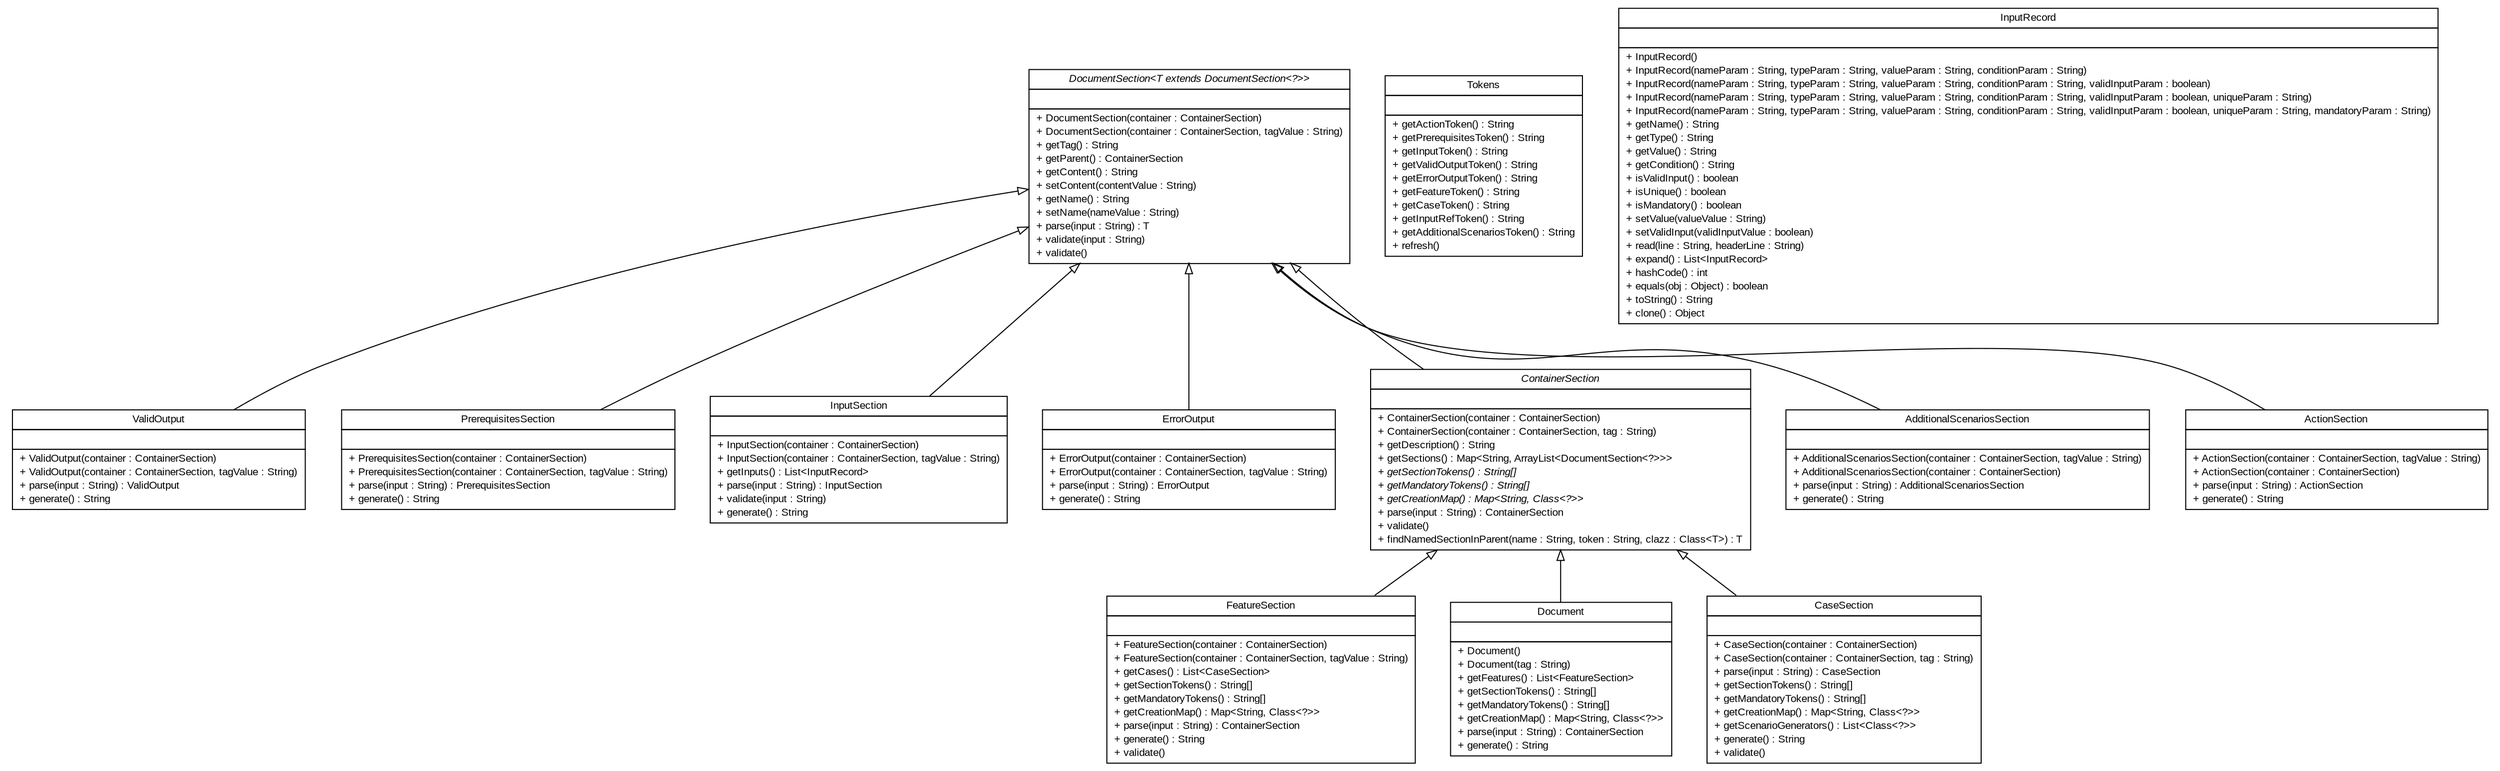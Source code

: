 #!/usr/local/bin/dot
#
# Class diagram 
# Generated by UMLGraph version R5_6 (http://www.umlgraph.org/)
#

digraph G {
	edge [fontname="arial",fontsize=10,labelfontname="arial",labelfontsize=10];
	node [fontname="arial",fontsize=10,shape=plaintext];
	nodesep=0.25;
	ranksep=0.5;
	// com.github.mkolisnyk.aerial.document.ValidOutput
	c545 [label=<<table title="com.github.mkolisnyk.aerial.document.ValidOutput" border="0" cellborder="1" cellspacing="0" cellpadding="2" port="p" href="./ValidOutput.html">
		<tr><td><table border="0" cellspacing="0" cellpadding="1">
<tr><td align="center" balign="center"> ValidOutput </td></tr>
		</table></td></tr>
		<tr><td><table border="0" cellspacing="0" cellpadding="1">
<tr><td align="left" balign="left">  </td></tr>
		</table></td></tr>
		<tr><td><table border="0" cellspacing="0" cellpadding="1">
<tr><td align="left" balign="left"> + ValidOutput(container : ContainerSection) </td></tr>
<tr><td align="left" balign="left"> + ValidOutput(container : ContainerSection, tagValue : String) </td></tr>
<tr><td align="left" balign="left"> + parse(input : String) : ValidOutput </td></tr>
<tr><td align="left" balign="left"> + generate() : String </td></tr>
		</table></td></tr>
		</table>>, URL="./ValidOutput.html", fontname="arial", fontcolor="black", fontsize=10.0];
	// com.github.mkolisnyk.aerial.document.Tokens
	c546 [label=<<table title="com.github.mkolisnyk.aerial.document.Tokens" border="0" cellborder="1" cellspacing="0" cellpadding="2" port="p" href="./Tokens.html">
		<tr><td><table border="0" cellspacing="0" cellpadding="1">
<tr><td align="center" balign="center"> Tokens </td></tr>
		</table></td></tr>
		<tr><td><table border="0" cellspacing="0" cellpadding="1">
<tr><td align="left" balign="left">  </td></tr>
		</table></td></tr>
		<tr><td><table border="0" cellspacing="0" cellpadding="1">
<tr><td align="left" balign="left"> + getActionToken() : String </td></tr>
<tr><td align="left" balign="left"> + getPrerequisitesToken() : String </td></tr>
<tr><td align="left" balign="left"> + getInputToken() : String </td></tr>
<tr><td align="left" balign="left"> + getValidOutputToken() : String </td></tr>
<tr><td align="left" balign="left"> + getErrorOutputToken() : String </td></tr>
<tr><td align="left" balign="left"> + getFeatureToken() : String </td></tr>
<tr><td align="left" balign="left"> + getCaseToken() : String </td></tr>
<tr><td align="left" balign="left"> + getInputRefToken() : String </td></tr>
<tr><td align="left" balign="left"> + getAdditionalScenariosToken() : String </td></tr>
<tr><td align="left" balign="left"> + refresh() </td></tr>
		</table></td></tr>
		</table>>, URL="./Tokens.html", fontname="arial", fontcolor="black", fontsize=10.0];
	// com.github.mkolisnyk.aerial.document.PrerequisitesSection
	c547 [label=<<table title="com.github.mkolisnyk.aerial.document.PrerequisitesSection" border="0" cellborder="1" cellspacing="0" cellpadding="2" port="p" href="./PrerequisitesSection.html">
		<tr><td><table border="0" cellspacing="0" cellpadding="1">
<tr><td align="center" balign="center"> PrerequisitesSection </td></tr>
		</table></td></tr>
		<tr><td><table border="0" cellspacing="0" cellpadding="1">
<tr><td align="left" balign="left">  </td></tr>
		</table></td></tr>
		<tr><td><table border="0" cellspacing="0" cellpadding="1">
<tr><td align="left" balign="left"> + PrerequisitesSection(container : ContainerSection) </td></tr>
<tr><td align="left" balign="left"> + PrerequisitesSection(container : ContainerSection, tagValue : String) </td></tr>
<tr><td align="left" balign="left"> + parse(input : String) : PrerequisitesSection </td></tr>
<tr><td align="left" balign="left"> + generate() : String </td></tr>
		</table></td></tr>
		</table>>, URL="./PrerequisitesSection.html", fontname="arial", fontcolor="black", fontsize=10.0];
	// com.github.mkolisnyk.aerial.document.InputSection
	c548 [label=<<table title="com.github.mkolisnyk.aerial.document.InputSection" border="0" cellborder="1" cellspacing="0" cellpadding="2" port="p" href="./InputSection.html">
		<tr><td><table border="0" cellspacing="0" cellpadding="1">
<tr><td align="center" balign="center"> InputSection </td></tr>
		</table></td></tr>
		<tr><td><table border="0" cellspacing="0" cellpadding="1">
<tr><td align="left" balign="left">  </td></tr>
		</table></td></tr>
		<tr><td><table border="0" cellspacing="0" cellpadding="1">
<tr><td align="left" balign="left"> + InputSection(container : ContainerSection) </td></tr>
<tr><td align="left" balign="left"> + InputSection(container : ContainerSection, tagValue : String) </td></tr>
<tr><td align="left" balign="left"> + getInputs() : List&lt;InputRecord&gt; </td></tr>
<tr><td align="left" balign="left"> + parse(input : String) : InputSection </td></tr>
<tr><td align="left" balign="left"> + validate(input : String) </td></tr>
<tr><td align="left" balign="left"> + generate() : String </td></tr>
		</table></td></tr>
		</table>>, URL="./InputSection.html", fontname="arial", fontcolor="black", fontsize=10.0];
	// com.github.mkolisnyk.aerial.document.InputRecord
	c549 [label=<<table title="com.github.mkolisnyk.aerial.document.InputRecord" border="0" cellborder="1" cellspacing="0" cellpadding="2" port="p" href="./InputRecord.html">
		<tr><td><table border="0" cellspacing="0" cellpadding="1">
<tr><td align="center" balign="center"> InputRecord </td></tr>
		</table></td></tr>
		<tr><td><table border="0" cellspacing="0" cellpadding="1">
<tr><td align="left" balign="left">  </td></tr>
		</table></td></tr>
		<tr><td><table border="0" cellspacing="0" cellpadding="1">
<tr><td align="left" balign="left"> + InputRecord() </td></tr>
<tr><td align="left" balign="left"> + InputRecord(nameParam : String, typeParam : String, valueParam : String, conditionParam : String) </td></tr>
<tr><td align="left" balign="left"> + InputRecord(nameParam : String, typeParam : String, valueParam : String, conditionParam : String, validInputParam : boolean) </td></tr>
<tr><td align="left" balign="left"> + InputRecord(nameParam : String, typeParam : String, valueParam : String, conditionParam : String, validInputParam : boolean, uniqueParam : String) </td></tr>
<tr><td align="left" balign="left"> + InputRecord(nameParam : String, typeParam : String, valueParam : String, conditionParam : String, validInputParam : boolean, uniqueParam : String, mandatoryParam : String) </td></tr>
<tr><td align="left" balign="left"> + getName() : String </td></tr>
<tr><td align="left" balign="left"> + getType() : String </td></tr>
<tr><td align="left" balign="left"> + getValue() : String </td></tr>
<tr><td align="left" balign="left"> + getCondition() : String </td></tr>
<tr><td align="left" balign="left"> + isValidInput() : boolean </td></tr>
<tr><td align="left" balign="left"> + isUnique() : boolean </td></tr>
<tr><td align="left" balign="left"> + isMandatory() : boolean </td></tr>
<tr><td align="left" balign="left"> + setValue(valueValue : String) </td></tr>
<tr><td align="left" balign="left"> + setValidInput(validInputValue : boolean) </td></tr>
<tr><td align="left" balign="left"> + read(line : String, headerLine : String) </td></tr>
<tr><td align="left" balign="left"> + expand() : List&lt;InputRecord&gt; </td></tr>
<tr><td align="left" balign="left"> + hashCode() : int </td></tr>
<tr><td align="left" balign="left"> + equals(obj : Object) : boolean </td></tr>
<tr><td align="left" balign="left"> + toString() : String </td></tr>
<tr><td align="left" balign="left"> + clone() : Object </td></tr>
		</table></td></tr>
		</table>>, URL="./InputRecord.html", fontname="arial", fontcolor="black", fontsize=10.0];
	// com.github.mkolisnyk.aerial.document.FeatureSection
	c550 [label=<<table title="com.github.mkolisnyk.aerial.document.FeatureSection" border="0" cellborder="1" cellspacing="0" cellpadding="2" port="p" href="./FeatureSection.html">
		<tr><td><table border="0" cellspacing="0" cellpadding="1">
<tr><td align="center" balign="center"> FeatureSection </td></tr>
		</table></td></tr>
		<tr><td><table border="0" cellspacing="0" cellpadding="1">
<tr><td align="left" balign="left">  </td></tr>
		</table></td></tr>
		<tr><td><table border="0" cellspacing="0" cellpadding="1">
<tr><td align="left" balign="left"> + FeatureSection(container : ContainerSection) </td></tr>
<tr><td align="left" balign="left"> + FeatureSection(container : ContainerSection, tagValue : String) </td></tr>
<tr><td align="left" balign="left"> + getCases() : List&lt;CaseSection&gt; </td></tr>
<tr><td align="left" balign="left"> + getSectionTokens() : String[] </td></tr>
<tr><td align="left" balign="left"> + getMandatoryTokens() : String[] </td></tr>
<tr><td align="left" balign="left"> + getCreationMap() : Map&lt;String, Class&lt;?&gt;&gt; </td></tr>
<tr><td align="left" balign="left"> + parse(input : String) : ContainerSection </td></tr>
<tr><td align="left" balign="left"> + generate() : String </td></tr>
<tr><td align="left" balign="left"> + validate() </td></tr>
		</table></td></tr>
		</table>>, URL="./FeatureSection.html", fontname="arial", fontcolor="black", fontsize=10.0];
	// com.github.mkolisnyk.aerial.document.ErrorOutput
	c551 [label=<<table title="com.github.mkolisnyk.aerial.document.ErrorOutput" border="0" cellborder="1" cellspacing="0" cellpadding="2" port="p" href="./ErrorOutput.html">
		<tr><td><table border="0" cellspacing="0" cellpadding="1">
<tr><td align="center" balign="center"> ErrorOutput </td></tr>
		</table></td></tr>
		<tr><td><table border="0" cellspacing="0" cellpadding="1">
<tr><td align="left" balign="left">  </td></tr>
		</table></td></tr>
		<tr><td><table border="0" cellspacing="0" cellpadding="1">
<tr><td align="left" balign="left"> + ErrorOutput(container : ContainerSection) </td></tr>
<tr><td align="left" balign="left"> + ErrorOutput(container : ContainerSection, tagValue : String) </td></tr>
<tr><td align="left" balign="left"> + parse(input : String) : ErrorOutput </td></tr>
<tr><td align="left" balign="left"> + generate() : String </td></tr>
		</table></td></tr>
		</table>>, URL="./ErrorOutput.html", fontname="arial", fontcolor="black", fontsize=10.0];
	// com.github.mkolisnyk.aerial.document.DocumentSection<T extends com.github.mkolisnyk.aerial.document.DocumentSection<?>>
	c552 [label=<<table title="com.github.mkolisnyk.aerial.document.DocumentSection" border="0" cellborder="1" cellspacing="0" cellpadding="2" port="p" href="./DocumentSection.html">
		<tr><td><table border="0" cellspacing="0" cellpadding="1">
<tr><td align="center" balign="center"><font face="arial italic"> DocumentSection&lt;T extends DocumentSection&lt;?&gt;&gt; </font></td></tr>
		</table></td></tr>
		<tr><td><table border="0" cellspacing="0" cellpadding="1">
<tr><td align="left" balign="left">  </td></tr>
		</table></td></tr>
		<tr><td><table border="0" cellspacing="0" cellpadding="1">
<tr><td align="left" balign="left"> + DocumentSection(container : ContainerSection) </td></tr>
<tr><td align="left" balign="left"> + DocumentSection(container : ContainerSection, tagValue : String) </td></tr>
<tr><td align="left" balign="left"> + getTag() : String </td></tr>
<tr><td align="left" balign="left"> + getParent() : ContainerSection </td></tr>
<tr><td align="left" balign="left"> + getContent() : String </td></tr>
<tr><td align="left" balign="left"> + setContent(contentValue : String) </td></tr>
<tr><td align="left" balign="left"> + getName() : String </td></tr>
<tr><td align="left" balign="left"> + setName(nameValue : String) </td></tr>
<tr><td align="left" balign="left"> + parse(input : String) : T </td></tr>
<tr><td align="left" balign="left"> + validate(input : String) </td></tr>
<tr><td align="left" balign="left"> + validate() </td></tr>
		</table></td></tr>
		</table>>, URL="./DocumentSection.html", fontname="arial", fontcolor="black", fontsize=10.0];
	// com.github.mkolisnyk.aerial.document.Document
	c553 [label=<<table title="com.github.mkolisnyk.aerial.document.Document" border="0" cellborder="1" cellspacing="0" cellpadding="2" port="p" href="./Document.html">
		<tr><td><table border="0" cellspacing="0" cellpadding="1">
<tr><td align="center" balign="center"> Document </td></tr>
		</table></td></tr>
		<tr><td><table border="0" cellspacing="0" cellpadding="1">
<tr><td align="left" balign="left">  </td></tr>
		</table></td></tr>
		<tr><td><table border="0" cellspacing="0" cellpadding="1">
<tr><td align="left" balign="left"> + Document() </td></tr>
<tr><td align="left" balign="left"> + Document(tag : String) </td></tr>
<tr><td align="left" balign="left"> + getFeatures() : List&lt;FeatureSection&gt; </td></tr>
<tr><td align="left" balign="left"> + getSectionTokens() : String[] </td></tr>
<tr><td align="left" balign="left"> + getMandatoryTokens() : String[] </td></tr>
<tr><td align="left" balign="left"> + getCreationMap() : Map&lt;String, Class&lt;?&gt;&gt; </td></tr>
<tr><td align="left" balign="left"> + parse(input : String) : ContainerSection </td></tr>
<tr><td align="left" balign="left"> + generate() : String </td></tr>
		</table></td></tr>
		</table>>, URL="./Document.html", fontname="arial", fontcolor="black", fontsize=10.0];
	// com.github.mkolisnyk.aerial.document.ContainerSection
	c554 [label=<<table title="com.github.mkolisnyk.aerial.document.ContainerSection" border="0" cellborder="1" cellspacing="0" cellpadding="2" port="p" href="./ContainerSection.html">
		<tr><td><table border="0" cellspacing="0" cellpadding="1">
<tr><td align="center" balign="center"><font face="arial italic"> ContainerSection </font></td></tr>
		</table></td></tr>
		<tr><td><table border="0" cellspacing="0" cellpadding="1">
<tr><td align="left" balign="left">  </td></tr>
		</table></td></tr>
		<tr><td><table border="0" cellspacing="0" cellpadding="1">
<tr><td align="left" balign="left"> + ContainerSection(container : ContainerSection) </td></tr>
<tr><td align="left" balign="left"> + ContainerSection(container : ContainerSection, tag : String) </td></tr>
<tr><td align="left" balign="left"> + getDescription() : String </td></tr>
<tr><td align="left" balign="left"> + getSections() : Map&lt;String, ArrayList&lt;DocumentSection&lt;?&gt;&gt;&gt; </td></tr>
<tr><td align="left" balign="left"><font face="arial italic" point-size="10.0"> + getSectionTokens() : String[] </font></td></tr>
<tr><td align="left" balign="left"><font face="arial italic" point-size="10.0"> + getMandatoryTokens() : String[] </font></td></tr>
<tr><td align="left" balign="left"><font face="arial italic" point-size="10.0"> + getCreationMap() : Map&lt;String, Class&lt;?&gt;&gt; </font></td></tr>
<tr><td align="left" balign="left"> + parse(input : String) : ContainerSection </td></tr>
<tr><td align="left" balign="left"> + validate() </td></tr>
<tr><td align="left" balign="left"> + findNamedSectionInParent(name : String, token : String, clazz : Class&lt;T&gt;) : T </td></tr>
		</table></td></tr>
		</table>>, URL="./ContainerSection.html", fontname="arial", fontcolor="black", fontsize=10.0];
	// com.github.mkolisnyk.aerial.document.CaseSection
	c555 [label=<<table title="com.github.mkolisnyk.aerial.document.CaseSection" border="0" cellborder="1" cellspacing="0" cellpadding="2" port="p" href="./CaseSection.html">
		<tr><td><table border="0" cellspacing="0" cellpadding="1">
<tr><td align="center" balign="center"> CaseSection </td></tr>
		</table></td></tr>
		<tr><td><table border="0" cellspacing="0" cellpadding="1">
<tr><td align="left" balign="left">  </td></tr>
		</table></td></tr>
		<tr><td><table border="0" cellspacing="0" cellpadding="1">
<tr><td align="left" balign="left"> + CaseSection(container : ContainerSection) </td></tr>
<tr><td align="left" balign="left"> + CaseSection(container : ContainerSection, tag : String) </td></tr>
<tr><td align="left" balign="left"> + parse(input : String) : CaseSection </td></tr>
<tr><td align="left" balign="left"> + getSectionTokens() : String[] </td></tr>
<tr><td align="left" balign="left"> + getMandatoryTokens() : String[] </td></tr>
<tr><td align="left" balign="left"> + getCreationMap() : Map&lt;String, Class&lt;?&gt;&gt; </td></tr>
<tr><td align="left" balign="left"> + getScenarioGenerators() : List&lt;Class&lt;?&gt;&gt; </td></tr>
<tr><td align="left" balign="left"> + generate() : String </td></tr>
<tr><td align="left" balign="left"> + validate() </td></tr>
		</table></td></tr>
		</table>>, URL="./CaseSection.html", fontname="arial", fontcolor="black", fontsize=10.0];
	// com.github.mkolisnyk.aerial.document.AdditionalScenariosSection
	c556 [label=<<table title="com.github.mkolisnyk.aerial.document.AdditionalScenariosSection" border="0" cellborder="1" cellspacing="0" cellpadding="2" port="p" href="./AdditionalScenariosSection.html">
		<tr><td><table border="0" cellspacing="0" cellpadding="1">
<tr><td align="center" balign="center"> AdditionalScenariosSection </td></tr>
		</table></td></tr>
		<tr><td><table border="0" cellspacing="0" cellpadding="1">
<tr><td align="left" balign="left">  </td></tr>
		</table></td></tr>
		<tr><td><table border="0" cellspacing="0" cellpadding="1">
<tr><td align="left" balign="left"> + AdditionalScenariosSection(container : ContainerSection, tagValue : String) </td></tr>
<tr><td align="left" balign="left"> + AdditionalScenariosSection(container : ContainerSection) </td></tr>
<tr><td align="left" balign="left"> + parse(input : String) : AdditionalScenariosSection </td></tr>
<tr><td align="left" balign="left"> + generate() : String </td></tr>
		</table></td></tr>
		</table>>, URL="./AdditionalScenariosSection.html", fontname="arial", fontcolor="black", fontsize=10.0];
	// com.github.mkolisnyk.aerial.document.ActionSection
	c557 [label=<<table title="com.github.mkolisnyk.aerial.document.ActionSection" border="0" cellborder="1" cellspacing="0" cellpadding="2" port="p" href="./ActionSection.html">
		<tr><td><table border="0" cellspacing="0" cellpadding="1">
<tr><td align="center" balign="center"> ActionSection </td></tr>
		</table></td></tr>
		<tr><td><table border="0" cellspacing="0" cellpadding="1">
<tr><td align="left" balign="left">  </td></tr>
		</table></td></tr>
		<tr><td><table border="0" cellspacing="0" cellpadding="1">
<tr><td align="left" balign="left"> + ActionSection(container : ContainerSection, tagValue : String) </td></tr>
<tr><td align="left" balign="left"> + ActionSection(container : ContainerSection) </td></tr>
<tr><td align="left" balign="left"> + parse(input : String) : ActionSection </td></tr>
<tr><td align="left" balign="left"> + generate() : String </td></tr>
		</table></td></tr>
		</table>>, URL="./ActionSection.html", fontname="arial", fontcolor="black", fontsize=10.0];
	//com.github.mkolisnyk.aerial.document.ValidOutput extends com.github.mkolisnyk.aerial.document.DocumentSection<com.github.mkolisnyk.aerial.document.ValidOutput>
	c552:p -> c545:p [dir=back,arrowtail=empty];
	//com.github.mkolisnyk.aerial.document.PrerequisitesSection extends com.github.mkolisnyk.aerial.document.DocumentSection<com.github.mkolisnyk.aerial.document.PrerequisitesSection>
	c552:p -> c547:p [dir=back,arrowtail=empty];
	//com.github.mkolisnyk.aerial.document.InputSection extends com.github.mkolisnyk.aerial.document.DocumentSection<com.github.mkolisnyk.aerial.document.InputSection>
	c552:p -> c548:p [dir=back,arrowtail=empty];
	//com.github.mkolisnyk.aerial.document.FeatureSection extends com.github.mkolisnyk.aerial.document.ContainerSection
	c554:p -> c550:p [dir=back,arrowtail=empty];
	//com.github.mkolisnyk.aerial.document.ErrorOutput extends com.github.mkolisnyk.aerial.document.DocumentSection<com.github.mkolisnyk.aerial.document.ErrorOutput>
	c552:p -> c551:p [dir=back,arrowtail=empty];
	//com.github.mkolisnyk.aerial.document.Document extends com.github.mkolisnyk.aerial.document.ContainerSection
	c554:p -> c553:p [dir=back,arrowtail=empty];
	//com.github.mkolisnyk.aerial.document.ContainerSection extends com.github.mkolisnyk.aerial.document.DocumentSection<com.github.mkolisnyk.aerial.document.ContainerSection>
	c552:p -> c554:p [dir=back,arrowtail=empty];
	//com.github.mkolisnyk.aerial.document.CaseSection extends com.github.mkolisnyk.aerial.document.ContainerSection
	c554:p -> c555:p [dir=back,arrowtail=empty];
	//com.github.mkolisnyk.aerial.document.AdditionalScenariosSection extends com.github.mkolisnyk.aerial.document.DocumentSection<com.github.mkolisnyk.aerial.document.AdditionalScenariosSection>
	c552:p -> c556:p [dir=back,arrowtail=empty];
	//com.github.mkolisnyk.aerial.document.ActionSection extends com.github.mkolisnyk.aerial.document.DocumentSection<com.github.mkolisnyk.aerial.document.ActionSection>
	c552:p -> c557:p [dir=back,arrowtail=empty];
}

